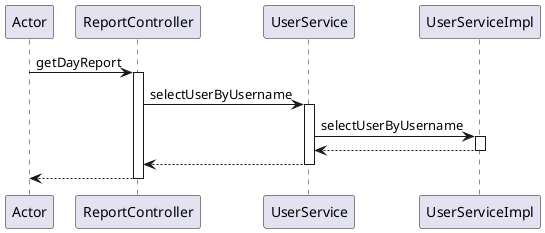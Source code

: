 @startuml
participant Actor
Actor -> ReportController : getDayReport
activate ReportController
ReportController -> UserService : selectUserByUsername
activate UserService
UserService -> UserServiceImpl : selectUserByUsername
activate UserServiceImpl
UserServiceImpl --> UserService
deactivate UserServiceImpl
UserService --> ReportController
deactivate UserService
return
@enduml